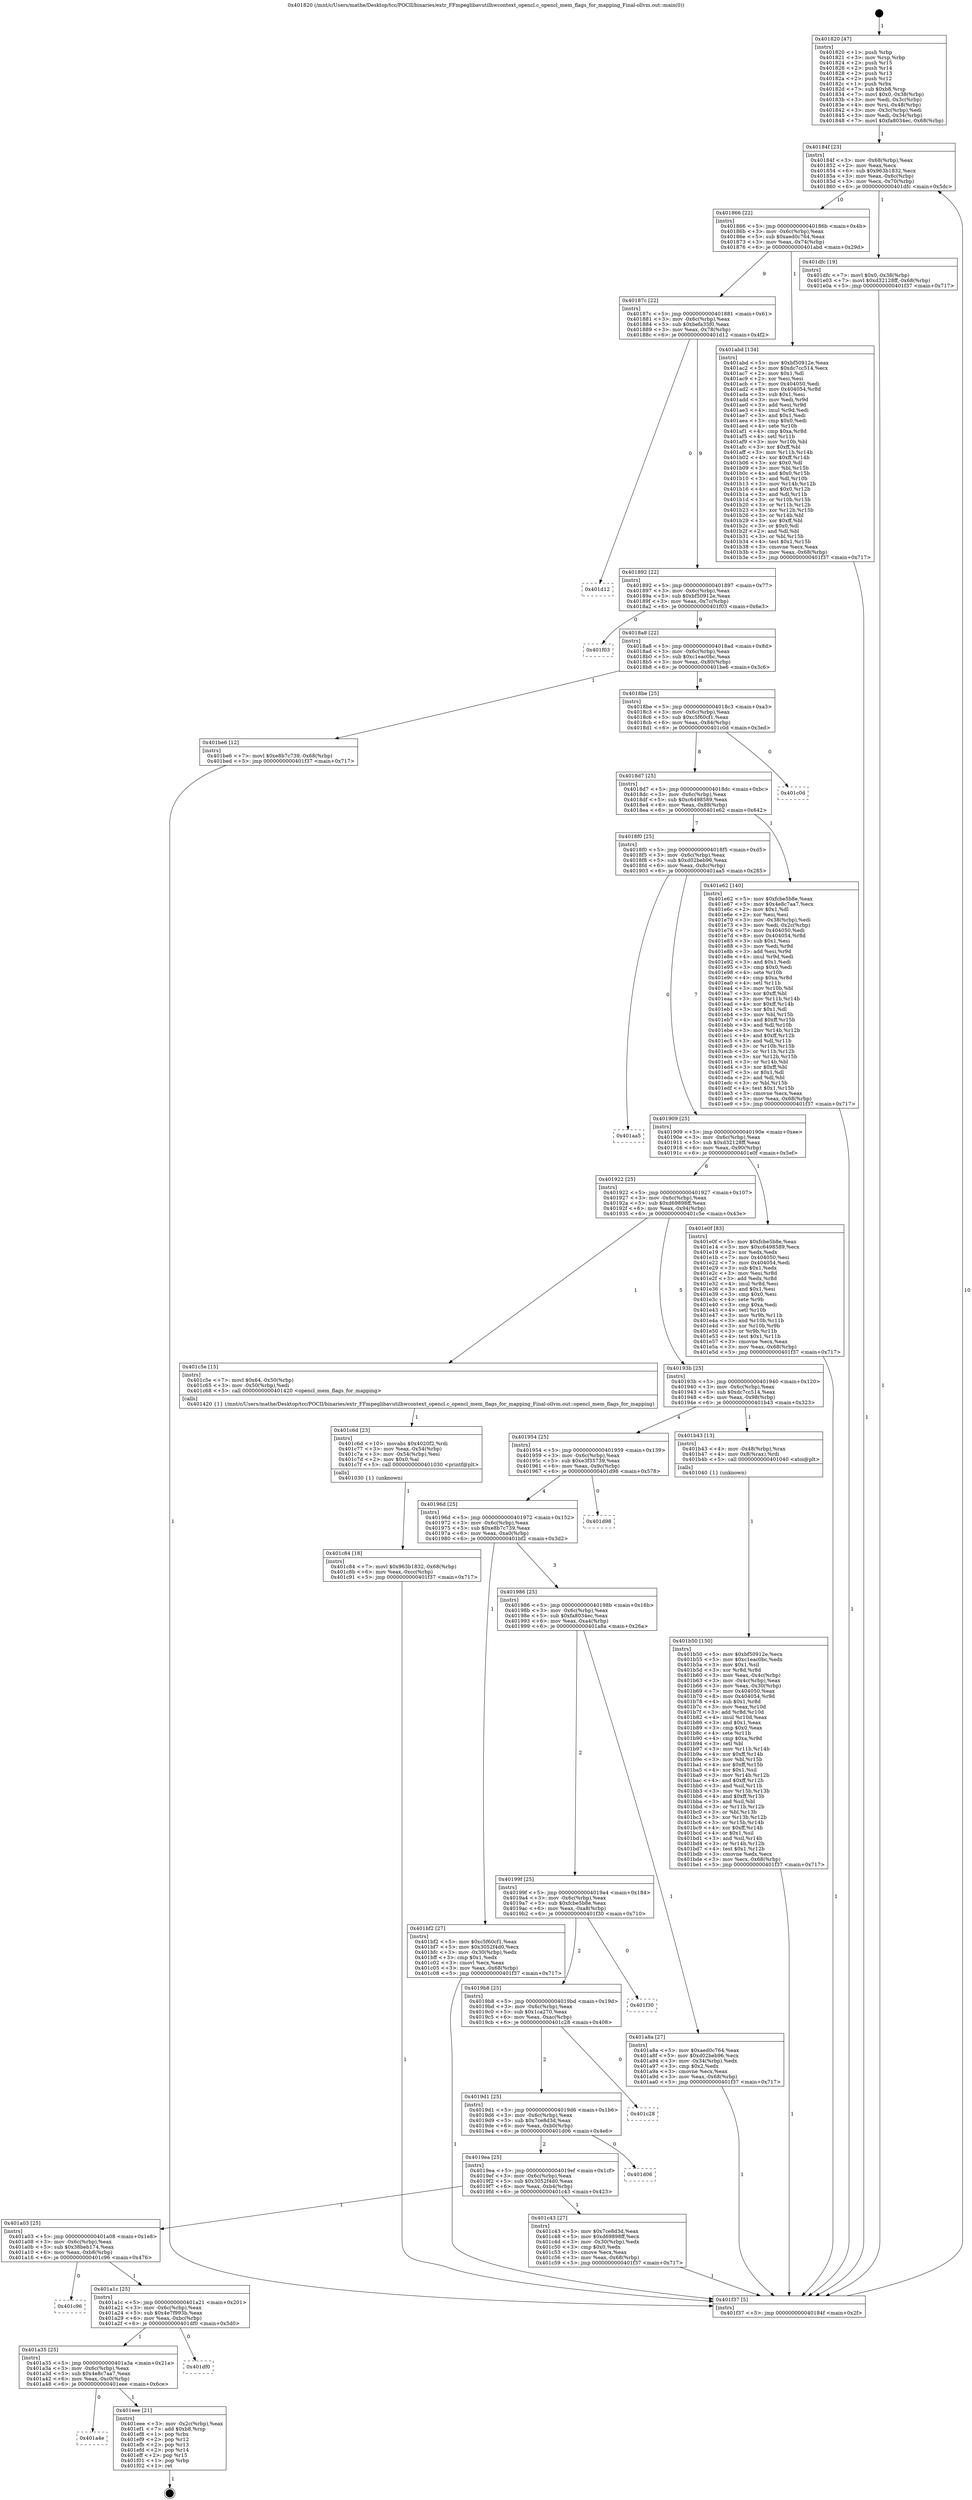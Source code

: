 digraph "0x401820" {
  label = "0x401820 (/mnt/c/Users/mathe/Desktop/tcc/POCII/binaries/extr_FFmpeglibavutilhwcontext_opencl.c_opencl_mem_flags_for_mapping_Final-ollvm.out::main(0))"
  labelloc = "t"
  node[shape=record]

  Entry [label="",width=0.3,height=0.3,shape=circle,fillcolor=black,style=filled]
  "0x40184f" [label="{
     0x40184f [23]\l
     | [instrs]\l
     &nbsp;&nbsp;0x40184f \<+3\>: mov -0x68(%rbp),%eax\l
     &nbsp;&nbsp;0x401852 \<+2\>: mov %eax,%ecx\l
     &nbsp;&nbsp;0x401854 \<+6\>: sub $0x963b1832,%ecx\l
     &nbsp;&nbsp;0x40185a \<+3\>: mov %eax,-0x6c(%rbp)\l
     &nbsp;&nbsp;0x40185d \<+3\>: mov %ecx,-0x70(%rbp)\l
     &nbsp;&nbsp;0x401860 \<+6\>: je 0000000000401dfc \<main+0x5dc\>\l
  }"]
  "0x401dfc" [label="{
     0x401dfc [19]\l
     | [instrs]\l
     &nbsp;&nbsp;0x401dfc \<+7\>: movl $0x0,-0x38(%rbp)\l
     &nbsp;&nbsp;0x401e03 \<+7\>: movl $0xd32128ff,-0x68(%rbp)\l
     &nbsp;&nbsp;0x401e0a \<+5\>: jmp 0000000000401f37 \<main+0x717\>\l
  }"]
  "0x401866" [label="{
     0x401866 [22]\l
     | [instrs]\l
     &nbsp;&nbsp;0x401866 \<+5\>: jmp 000000000040186b \<main+0x4b\>\l
     &nbsp;&nbsp;0x40186b \<+3\>: mov -0x6c(%rbp),%eax\l
     &nbsp;&nbsp;0x40186e \<+5\>: sub $0xaed0c764,%eax\l
     &nbsp;&nbsp;0x401873 \<+3\>: mov %eax,-0x74(%rbp)\l
     &nbsp;&nbsp;0x401876 \<+6\>: je 0000000000401abd \<main+0x29d\>\l
  }"]
  Exit [label="",width=0.3,height=0.3,shape=circle,fillcolor=black,style=filled,peripheries=2]
  "0x401abd" [label="{
     0x401abd [134]\l
     | [instrs]\l
     &nbsp;&nbsp;0x401abd \<+5\>: mov $0xbf50912e,%eax\l
     &nbsp;&nbsp;0x401ac2 \<+5\>: mov $0xdc7cc514,%ecx\l
     &nbsp;&nbsp;0x401ac7 \<+2\>: mov $0x1,%dl\l
     &nbsp;&nbsp;0x401ac9 \<+2\>: xor %esi,%esi\l
     &nbsp;&nbsp;0x401acb \<+7\>: mov 0x404050,%edi\l
     &nbsp;&nbsp;0x401ad2 \<+8\>: mov 0x404054,%r8d\l
     &nbsp;&nbsp;0x401ada \<+3\>: sub $0x1,%esi\l
     &nbsp;&nbsp;0x401add \<+3\>: mov %edi,%r9d\l
     &nbsp;&nbsp;0x401ae0 \<+3\>: add %esi,%r9d\l
     &nbsp;&nbsp;0x401ae3 \<+4\>: imul %r9d,%edi\l
     &nbsp;&nbsp;0x401ae7 \<+3\>: and $0x1,%edi\l
     &nbsp;&nbsp;0x401aea \<+3\>: cmp $0x0,%edi\l
     &nbsp;&nbsp;0x401aed \<+4\>: sete %r10b\l
     &nbsp;&nbsp;0x401af1 \<+4\>: cmp $0xa,%r8d\l
     &nbsp;&nbsp;0x401af5 \<+4\>: setl %r11b\l
     &nbsp;&nbsp;0x401af9 \<+3\>: mov %r10b,%bl\l
     &nbsp;&nbsp;0x401afc \<+3\>: xor $0xff,%bl\l
     &nbsp;&nbsp;0x401aff \<+3\>: mov %r11b,%r14b\l
     &nbsp;&nbsp;0x401b02 \<+4\>: xor $0xff,%r14b\l
     &nbsp;&nbsp;0x401b06 \<+3\>: xor $0x0,%dl\l
     &nbsp;&nbsp;0x401b09 \<+3\>: mov %bl,%r15b\l
     &nbsp;&nbsp;0x401b0c \<+4\>: and $0x0,%r15b\l
     &nbsp;&nbsp;0x401b10 \<+3\>: and %dl,%r10b\l
     &nbsp;&nbsp;0x401b13 \<+3\>: mov %r14b,%r12b\l
     &nbsp;&nbsp;0x401b16 \<+4\>: and $0x0,%r12b\l
     &nbsp;&nbsp;0x401b1a \<+3\>: and %dl,%r11b\l
     &nbsp;&nbsp;0x401b1d \<+3\>: or %r10b,%r15b\l
     &nbsp;&nbsp;0x401b20 \<+3\>: or %r11b,%r12b\l
     &nbsp;&nbsp;0x401b23 \<+3\>: xor %r12b,%r15b\l
     &nbsp;&nbsp;0x401b26 \<+3\>: or %r14b,%bl\l
     &nbsp;&nbsp;0x401b29 \<+3\>: xor $0xff,%bl\l
     &nbsp;&nbsp;0x401b2c \<+3\>: or $0x0,%dl\l
     &nbsp;&nbsp;0x401b2f \<+2\>: and %dl,%bl\l
     &nbsp;&nbsp;0x401b31 \<+3\>: or %bl,%r15b\l
     &nbsp;&nbsp;0x401b34 \<+4\>: test $0x1,%r15b\l
     &nbsp;&nbsp;0x401b38 \<+3\>: cmovne %ecx,%eax\l
     &nbsp;&nbsp;0x401b3b \<+3\>: mov %eax,-0x68(%rbp)\l
     &nbsp;&nbsp;0x401b3e \<+5\>: jmp 0000000000401f37 \<main+0x717\>\l
  }"]
  "0x40187c" [label="{
     0x40187c [22]\l
     | [instrs]\l
     &nbsp;&nbsp;0x40187c \<+5\>: jmp 0000000000401881 \<main+0x61\>\l
     &nbsp;&nbsp;0x401881 \<+3\>: mov -0x6c(%rbp),%eax\l
     &nbsp;&nbsp;0x401884 \<+5\>: sub $0xbefa35f0,%eax\l
     &nbsp;&nbsp;0x401889 \<+3\>: mov %eax,-0x78(%rbp)\l
     &nbsp;&nbsp;0x40188c \<+6\>: je 0000000000401d12 \<main+0x4f2\>\l
  }"]
  "0x401a4e" [label="{
     0x401a4e\l
  }", style=dashed]
  "0x401d12" [label="{
     0x401d12\l
  }", style=dashed]
  "0x401892" [label="{
     0x401892 [22]\l
     | [instrs]\l
     &nbsp;&nbsp;0x401892 \<+5\>: jmp 0000000000401897 \<main+0x77\>\l
     &nbsp;&nbsp;0x401897 \<+3\>: mov -0x6c(%rbp),%eax\l
     &nbsp;&nbsp;0x40189a \<+5\>: sub $0xbf50912e,%eax\l
     &nbsp;&nbsp;0x40189f \<+3\>: mov %eax,-0x7c(%rbp)\l
     &nbsp;&nbsp;0x4018a2 \<+6\>: je 0000000000401f03 \<main+0x6e3\>\l
  }"]
  "0x401eee" [label="{
     0x401eee [21]\l
     | [instrs]\l
     &nbsp;&nbsp;0x401eee \<+3\>: mov -0x2c(%rbp),%eax\l
     &nbsp;&nbsp;0x401ef1 \<+7\>: add $0xb8,%rsp\l
     &nbsp;&nbsp;0x401ef8 \<+1\>: pop %rbx\l
     &nbsp;&nbsp;0x401ef9 \<+2\>: pop %r12\l
     &nbsp;&nbsp;0x401efb \<+2\>: pop %r13\l
     &nbsp;&nbsp;0x401efd \<+2\>: pop %r14\l
     &nbsp;&nbsp;0x401eff \<+2\>: pop %r15\l
     &nbsp;&nbsp;0x401f01 \<+1\>: pop %rbp\l
     &nbsp;&nbsp;0x401f02 \<+1\>: ret\l
  }"]
  "0x401f03" [label="{
     0x401f03\l
  }", style=dashed]
  "0x4018a8" [label="{
     0x4018a8 [22]\l
     | [instrs]\l
     &nbsp;&nbsp;0x4018a8 \<+5\>: jmp 00000000004018ad \<main+0x8d\>\l
     &nbsp;&nbsp;0x4018ad \<+3\>: mov -0x6c(%rbp),%eax\l
     &nbsp;&nbsp;0x4018b0 \<+5\>: sub $0xc1eac0bc,%eax\l
     &nbsp;&nbsp;0x4018b5 \<+3\>: mov %eax,-0x80(%rbp)\l
     &nbsp;&nbsp;0x4018b8 \<+6\>: je 0000000000401be6 \<main+0x3c6\>\l
  }"]
  "0x401a35" [label="{
     0x401a35 [25]\l
     | [instrs]\l
     &nbsp;&nbsp;0x401a35 \<+5\>: jmp 0000000000401a3a \<main+0x21a\>\l
     &nbsp;&nbsp;0x401a3a \<+3\>: mov -0x6c(%rbp),%eax\l
     &nbsp;&nbsp;0x401a3d \<+5\>: sub $0x4e8c7aa7,%eax\l
     &nbsp;&nbsp;0x401a42 \<+6\>: mov %eax,-0xc0(%rbp)\l
     &nbsp;&nbsp;0x401a48 \<+6\>: je 0000000000401eee \<main+0x6ce\>\l
  }"]
  "0x401be6" [label="{
     0x401be6 [12]\l
     | [instrs]\l
     &nbsp;&nbsp;0x401be6 \<+7\>: movl $0xe8b7c739,-0x68(%rbp)\l
     &nbsp;&nbsp;0x401bed \<+5\>: jmp 0000000000401f37 \<main+0x717\>\l
  }"]
  "0x4018be" [label="{
     0x4018be [25]\l
     | [instrs]\l
     &nbsp;&nbsp;0x4018be \<+5\>: jmp 00000000004018c3 \<main+0xa3\>\l
     &nbsp;&nbsp;0x4018c3 \<+3\>: mov -0x6c(%rbp),%eax\l
     &nbsp;&nbsp;0x4018c6 \<+5\>: sub $0xc5f60cf1,%eax\l
     &nbsp;&nbsp;0x4018cb \<+6\>: mov %eax,-0x84(%rbp)\l
     &nbsp;&nbsp;0x4018d1 \<+6\>: je 0000000000401c0d \<main+0x3ed\>\l
  }"]
  "0x401df0" [label="{
     0x401df0\l
  }", style=dashed]
  "0x401c0d" [label="{
     0x401c0d\l
  }", style=dashed]
  "0x4018d7" [label="{
     0x4018d7 [25]\l
     | [instrs]\l
     &nbsp;&nbsp;0x4018d7 \<+5\>: jmp 00000000004018dc \<main+0xbc\>\l
     &nbsp;&nbsp;0x4018dc \<+3\>: mov -0x6c(%rbp),%eax\l
     &nbsp;&nbsp;0x4018df \<+5\>: sub $0xc6498589,%eax\l
     &nbsp;&nbsp;0x4018e4 \<+6\>: mov %eax,-0x88(%rbp)\l
     &nbsp;&nbsp;0x4018ea \<+6\>: je 0000000000401e62 \<main+0x642\>\l
  }"]
  "0x401a1c" [label="{
     0x401a1c [25]\l
     | [instrs]\l
     &nbsp;&nbsp;0x401a1c \<+5\>: jmp 0000000000401a21 \<main+0x201\>\l
     &nbsp;&nbsp;0x401a21 \<+3\>: mov -0x6c(%rbp),%eax\l
     &nbsp;&nbsp;0x401a24 \<+5\>: sub $0x4e7f993b,%eax\l
     &nbsp;&nbsp;0x401a29 \<+6\>: mov %eax,-0xbc(%rbp)\l
     &nbsp;&nbsp;0x401a2f \<+6\>: je 0000000000401df0 \<main+0x5d0\>\l
  }"]
  "0x401e62" [label="{
     0x401e62 [140]\l
     | [instrs]\l
     &nbsp;&nbsp;0x401e62 \<+5\>: mov $0xfcbe5b8e,%eax\l
     &nbsp;&nbsp;0x401e67 \<+5\>: mov $0x4e8c7aa7,%ecx\l
     &nbsp;&nbsp;0x401e6c \<+2\>: mov $0x1,%dl\l
     &nbsp;&nbsp;0x401e6e \<+2\>: xor %esi,%esi\l
     &nbsp;&nbsp;0x401e70 \<+3\>: mov -0x38(%rbp),%edi\l
     &nbsp;&nbsp;0x401e73 \<+3\>: mov %edi,-0x2c(%rbp)\l
     &nbsp;&nbsp;0x401e76 \<+7\>: mov 0x404050,%edi\l
     &nbsp;&nbsp;0x401e7d \<+8\>: mov 0x404054,%r8d\l
     &nbsp;&nbsp;0x401e85 \<+3\>: sub $0x1,%esi\l
     &nbsp;&nbsp;0x401e88 \<+3\>: mov %edi,%r9d\l
     &nbsp;&nbsp;0x401e8b \<+3\>: add %esi,%r9d\l
     &nbsp;&nbsp;0x401e8e \<+4\>: imul %r9d,%edi\l
     &nbsp;&nbsp;0x401e92 \<+3\>: and $0x1,%edi\l
     &nbsp;&nbsp;0x401e95 \<+3\>: cmp $0x0,%edi\l
     &nbsp;&nbsp;0x401e98 \<+4\>: sete %r10b\l
     &nbsp;&nbsp;0x401e9c \<+4\>: cmp $0xa,%r8d\l
     &nbsp;&nbsp;0x401ea0 \<+4\>: setl %r11b\l
     &nbsp;&nbsp;0x401ea4 \<+3\>: mov %r10b,%bl\l
     &nbsp;&nbsp;0x401ea7 \<+3\>: xor $0xff,%bl\l
     &nbsp;&nbsp;0x401eaa \<+3\>: mov %r11b,%r14b\l
     &nbsp;&nbsp;0x401ead \<+4\>: xor $0xff,%r14b\l
     &nbsp;&nbsp;0x401eb1 \<+3\>: xor $0x1,%dl\l
     &nbsp;&nbsp;0x401eb4 \<+3\>: mov %bl,%r15b\l
     &nbsp;&nbsp;0x401eb7 \<+4\>: and $0xff,%r15b\l
     &nbsp;&nbsp;0x401ebb \<+3\>: and %dl,%r10b\l
     &nbsp;&nbsp;0x401ebe \<+3\>: mov %r14b,%r12b\l
     &nbsp;&nbsp;0x401ec1 \<+4\>: and $0xff,%r12b\l
     &nbsp;&nbsp;0x401ec5 \<+3\>: and %dl,%r11b\l
     &nbsp;&nbsp;0x401ec8 \<+3\>: or %r10b,%r15b\l
     &nbsp;&nbsp;0x401ecb \<+3\>: or %r11b,%r12b\l
     &nbsp;&nbsp;0x401ece \<+3\>: xor %r12b,%r15b\l
     &nbsp;&nbsp;0x401ed1 \<+3\>: or %r14b,%bl\l
     &nbsp;&nbsp;0x401ed4 \<+3\>: xor $0xff,%bl\l
     &nbsp;&nbsp;0x401ed7 \<+3\>: or $0x1,%dl\l
     &nbsp;&nbsp;0x401eda \<+2\>: and %dl,%bl\l
     &nbsp;&nbsp;0x401edc \<+3\>: or %bl,%r15b\l
     &nbsp;&nbsp;0x401edf \<+4\>: test $0x1,%r15b\l
     &nbsp;&nbsp;0x401ee3 \<+3\>: cmovne %ecx,%eax\l
     &nbsp;&nbsp;0x401ee6 \<+3\>: mov %eax,-0x68(%rbp)\l
     &nbsp;&nbsp;0x401ee9 \<+5\>: jmp 0000000000401f37 \<main+0x717\>\l
  }"]
  "0x4018f0" [label="{
     0x4018f0 [25]\l
     | [instrs]\l
     &nbsp;&nbsp;0x4018f0 \<+5\>: jmp 00000000004018f5 \<main+0xd5\>\l
     &nbsp;&nbsp;0x4018f5 \<+3\>: mov -0x6c(%rbp),%eax\l
     &nbsp;&nbsp;0x4018f8 \<+5\>: sub $0xd02beb96,%eax\l
     &nbsp;&nbsp;0x4018fd \<+6\>: mov %eax,-0x8c(%rbp)\l
     &nbsp;&nbsp;0x401903 \<+6\>: je 0000000000401aa5 \<main+0x285\>\l
  }"]
  "0x401c96" [label="{
     0x401c96\l
  }", style=dashed]
  "0x401aa5" [label="{
     0x401aa5\l
  }", style=dashed]
  "0x401909" [label="{
     0x401909 [25]\l
     | [instrs]\l
     &nbsp;&nbsp;0x401909 \<+5\>: jmp 000000000040190e \<main+0xee\>\l
     &nbsp;&nbsp;0x40190e \<+3\>: mov -0x6c(%rbp),%eax\l
     &nbsp;&nbsp;0x401911 \<+5\>: sub $0xd32128ff,%eax\l
     &nbsp;&nbsp;0x401916 \<+6\>: mov %eax,-0x90(%rbp)\l
     &nbsp;&nbsp;0x40191c \<+6\>: je 0000000000401e0f \<main+0x5ef\>\l
  }"]
  "0x401c84" [label="{
     0x401c84 [18]\l
     | [instrs]\l
     &nbsp;&nbsp;0x401c84 \<+7\>: movl $0x963b1832,-0x68(%rbp)\l
     &nbsp;&nbsp;0x401c8b \<+6\>: mov %eax,-0xcc(%rbp)\l
     &nbsp;&nbsp;0x401c91 \<+5\>: jmp 0000000000401f37 \<main+0x717\>\l
  }"]
  "0x401e0f" [label="{
     0x401e0f [83]\l
     | [instrs]\l
     &nbsp;&nbsp;0x401e0f \<+5\>: mov $0xfcbe5b8e,%eax\l
     &nbsp;&nbsp;0x401e14 \<+5\>: mov $0xc6498589,%ecx\l
     &nbsp;&nbsp;0x401e19 \<+2\>: xor %edx,%edx\l
     &nbsp;&nbsp;0x401e1b \<+7\>: mov 0x404050,%esi\l
     &nbsp;&nbsp;0x401e22 \<+7\>: mov 0x404054,%edi\l
     &nbsp;&nbsp;0x401e29 \<+3\>: sub $0x1,%edx\l
     &nbsp;&nbsp;0x401e2c \<+3\>: mov %esi,%r8d\l
     &nbsp;&nbsp;0x401e2f \<+3\>: add %edx,%r8d\l
     &nbsp;&nbsp;0x401e32 \<+4\>: imul %r8d,%esi\l
     &nbsp;&nbsp;0x401e36 \<+3\>: and $0x1,%esi\l
     &nbsp;&nbsp;0x401e39 \<+3\>: cmp $0x0,%esi\l
     &nbsp;&nbsp;0x401e3c \<+4\>: sete %r9b\l
     &nbsp;&nbsp;0x401e40 \<+3\>: cmp $0xa,%edi\l
     &nbsp;&nbsp;0x401e43 \<+4\>: setl %r10b\l
     &nbsp;&nbsp;0x401e47 \<+3\>: mov %r9b,%r11b\l
     &nbsp;&nbsp;0x401e4a \<+3\>: and %r10b,%r11b\l
     &nbsp;&nbsp;0x401e4d \<+3\>: xor %r10b,%r9b\l
     &nbsp;&nbsp;0x401e50 \<+3\>: or %r9b,%r11b\l
     &nbsp;&nbsp;0x401e53 \<+4\>: test $0x1,%r11b\l
     &nbsp;&nbsp;0x401e57 \<+3\>: cmovne %ecx,%eax\l
     &nbsp;&nbsp;0x401e5a \<+3\>: mov %eax,-0x68(%rbp)\l
     &nbsp;&nbsp;0x401e5d \<+5\>: jmp 0000000000401f37 \<main+0x717\>\l
  }"]
  "0x401922" [label="{
     0x401922 [25]\l
     | [instrs]\l
     &nbsp;&nbsp;0x401922 \<+5\>: jmp 0000000000401927 \<main+0x107\>\l
     &nbsp;&nbsp;0x401927 \<+3\>: mov -0x6c(%rbp),%eax\l
     &nbsp;&nbsp;0x40192a \<+5\>: sub $0xd69898ff,%eax\l
     &nbsp;&nbsp;0x40192f \<+6\>: mov %eax,-0x94(%rbp)\l
     &nbsp;&nbsp;0x401935 \<+6\>: je 0000000000401c5e \<main+0x43e\>\l
  }"]
  "0x401c6d" [label="{
     0x401c6d [23]\l
     | [instrs]\l
     &nbsp;&nbsp;0x401c6d \<+10\>: movabs $0x4020f2,%rdi\l
     &nbsp;&nbsp;0x401c77 \<+3\>: mov %eax,-0x54(%rbp)\l
     &nbsp;&nbsp;0x401c7a \<+3\>: mov -0x54(%rbp),%esi\l
     &nbsp;&nbsp;0x401c7d \<+2\>: mov $0x0,%al\l
     &nbsp;&nbsp;0x401c7f \<+5\>: call 0000000000401030 \<printf@plt\>\l
     | [calls]\l
     &nbsp;&nbsp;0x401030 \{1\} (unknown)\l
  }"]
  "0x401c5e" [label="{
     0x401c5e [15]\l
     | [instrs]\l
     &nbsp;&nbsp;0x401c5e \<+7\>: movl $0x64,-0x50(%rbp)\l
     &nbsp;&nbsp;0x401c65 \<+3\>: mov -0x50(%rbp),%edi\l
     &nbsp;&nbsp;0x401c68 \<+5\>: call 0000000000401420 \<opencl_mem_flags_for_mapping\>\l
     | [calls]\l
     &nbsp;&nbsp;0x401420 \{1\} (/mnt/c/Users/mathe/Desktop/tcc/POCII/binaries/extr_FFmpeglibavutilhwcontext_opencl.c_opencl_mem_flags_for_mapping_Final-ollvm.out::opencl_mem_flags_for_mapping)\l
  }"]
  "0x40193b" [label="{
     0x40193b [25]\l
     | [instrs]\l
     &nbsp;&nbsp;0x40193b \<+5\>: jmp 0000000000401940 \<main+0x120\>\l
     &nbsp;&nbsp;0x401940 \<+3\>: mov -0x6c(%rbp),%eax\l
     &nbsp;&nbsp;0x401943 \<+5\>: sub $0xdc7cc514,%eax\l
     &nbsp;&nbsp;0x401948 \<+6\>: mov %eax,-0x98(%rbp)\l
     &nbsp;&nbsp;0x40194e \<+6\>: je 0000000000401b43 \<main+0x323\>\l
  }"]
  "0x401a03" [label="{
     0x401a03 [25]\l
     | [instrs]\l
     &nbsp;&nbsp;0x401a03 \<+5\>: jmp 0000000000401a08 \<main+0x1e8\>\l
     &nbsp;&nbsp;0x401a08 \<+3\>: mov -0x6c(%rbp),%eax\l
     &nbsp;&nbsp;0x401a0b \<+5\>: sub $0x38beb174,%eax\l
     &nbsp;&nbsp;0x401a10 \<+6\>: mov %eax,-0xb8(%rbp)\l
     &nbsp;&nbsp;0x401a16 \<+6\>: je 0000000000401c96 \<main+0x476\>\l
  }"]
  "0x401b43" [label="{
     0x401b43 [13]\l
     | [instrs]\l
     &nbsp;&nbsp;0x401b43 \<+4\>: mov -0x48(%rbp),%rax\l
     &nbsp;&nbsp;0x401b47 \<+4\>: mov 0x8(%rax),%rdi\l
     &nbsp;&nbsp;0x401b4b \<+5\>: call 0000000000401040 \<atoi@plt\>\l
     | [calls]\l
     &nbsp;&nbsp;0x401040 \{1\} (unknown)\l
  }"]
  "0x401954" [label="{
     0x401954 [25]\l
     | [instrs]\l
     &nbsp;&nbsp;0x401954 \<+5\>: jmp 0000000000401959 \<main+0x139\>\l
     &nbsp;&nbsp;0x401959 \<+3\>: mov -0x6c(%rbp),%eax\l
     &nbsp;&nbsp;0x40195c \<+5\>: sub $0xe3f35739,%eax\l
     &nbsp;&nbsp;0x401961 \<+6\>: mov %eax,-0x9c(%rbp)\l
     &nbsp;&nbsp;0x401967 \<+6\>: je 0000000000401d98 \<main+0x578\>\l
  }"]
  "0x401c43" [label="{
     0x401c43 [27]\l
     | [instrs]\l
     &nbsp;&nbsp;0x401c43 \<+5\>: mov $0x7ce8d3d,%eax\l
     &nbsp;&nbsp;0x401c48 \<+5\>: mov $0xd69898ff,%ecx\l
     &nbsp;&nbsp;0x401c4d \<+3\>: mov -0x30(%rbp),%edx\l
     &nbsp;&nbsp;0x401c50 \<+3\>: cmp $0x0,%edx\l
     &nbsp;&nbsp;0x401c53 \<+3\>: cmove %ecx,%eax\l
     &nbsp;&nbsp;0x401c56 \<+3\>: mov %eax,-0x68(%rbp)\l
     &nbsp;&nbsp;0x401c59 \<+5\>: jmp 0000000000401f37 \<main+0x717\>\l
  }"]
  "0x401d98" [label="{
     0x401d98\l
  }", style=dashed]
  "0x40196d" [label="{
     0x40196d [25]\l
     | [instrs]\l
     &nbsp;&nbsp;0x40196d \<+5\>: jmp 0000000000401972 \<main+0x152\>\l
     &nbsp;&nbsp;0x401972 \<+3\>: mov -0x6c(%rbp),%eax\l
     &nbsp;&nbsp;0x401975 \<+5\>: sub $0xe8b7c739,%eax\l
     &nbsp;&nbsp;0x40197a \<+6\>: mov %eax,-0xa0(%rbp)\l
     &nbsp;&nbsp;0x401980 \<+6\>: je 0000000000401bf2 \<main+0x3d2\>\l
  }"]
  "0x4019ea" [label="{
     0x4019ea [25]\l
     | [instrs]\l
     &nbsp;&nbsp;0x4019ea \<+5\>: jmp 00000000004019ef \<main+0x1cf\>\l
     &nbsp;&nbsp;0x4019ef \<+3\>: mov -0x6c(%rbp),%eax\l
     &nbsp;&nbsp;0x4019f2 \<+5\>: sub $0x3052f4d0,%eax\l
     &nbsp;&nbsp;0x4019f7 \<+6\>: mov %eax,-0xb4(%rbp)\l
     &nbsp;&nbsp;0x4019fd \<+6\>: je 0000000000401c43 \<main+0x423\>\l
  }"]
  "0x401bf2" [label="{
     0x401bf2 [27]\l
     | [instrs]\l
     &nbsp;&nbsp;0x401bf2 \<+5\>: mov $0xc5f60cf1,%eax\l
     &nbsp;&nbsp;0x401bf7 \<+5\>: mov $0x3052f4d0,%ecx\l
     &nbsp;&nbsp;0x401bfc \<+3\>: mov -0x30(%rbp),%edx\l
     &nbsp;&nbsp;0x401bff \<+3\>: cmp $0x1,%edx\l
     &nbsp;&nbsp;0x401c02 \<+3\>: cmovl %ecx,%eax\l
     &nbsp;&nbsp;0x401c05 \<+3\>: mov %eax,-0x68(%rbp)\l
     &nbsp;&nbsp;0x401c08 \<+5\>: jmp 0000000000401f37 \<main+0x717\>\l
  }"]
  "0x401986" [label="{
     0x401986 [25]\l
     | [instrs]\l
     &nbsp;&nbsp;0x401986 \<+5\>: jmp 000000000040198b \<main+0x16b\>\l
     &nbsp;&nbsp;0x40198b \<+3\>: mov -0x6c(%rbp),%eax\l
     &nbsp;&nbsp;0x40198e \<+5\>: sub $0xfa8034ec,%eax\l
     &nbsp;&nbsp;0x401993 \<+6\>: mov %eax,-0xa4(%rbp)\l
     &nbsp;&nbsp;0x401999 \<+6\>: je 0000000000401a8a \<main+0x26a\>\l
  }"]
  "0x401d06" [label="{
     0x401d06\l
  }", style=dashed]
  "0x401a8a" [label="{
     0x401a8a [27]\l
     | [instrs]\l
     &nbsp;&nbsp;0x401a8a \<+5\>: mov $0xaed0c764,%eax\l
     &nbsp;&nbsp;0x401a8f \<+5\>: mov $0xd02beb96,%ecx\l
     &nbsp;&nbsp;0x401a94 \<+3\>: mov -0x34(%rbp),%edx\l
     &nbsp;&nbsp;0x401a97 \<+3\>: cmp $0x2,%edx\l
     &nbsp;&nbsp;0x401a9a \<+3\>: cmovne %ecx,%eax\l
     &nbsp;&nbsp;0x401a9d \<+3\>: mov %eax,-0x68(%rbp)\l
     &nbsp;&nbsp;0x401aa0 \<+5\>: jmp 0000000000401f37 \<main+0x717\>\l
  }"]
  "0x40199f" [label="{
     0x40199f [25]\l
     | [instrs]\l
     &nbsp;&nbsp;0x40199f \<+5\>: jmp 00000000004019a4 \<main+0x184\>\l
     &nbsp;&nbsp;0x4019a4 \<+3\>: mov -0x6c(%rbp),%eax\l
     &nbsp;&nbsp;0x4019a7 \<+5\>: sub $0xfcbe5b8e,%eax\l
     &nbsp;&nbsp;0x4019ac \<+6\>: mov %eax,-0xa8(%rbp)\l
     &nbsp;&nbsp;0x4019b2 \<+6\>: je 0000000000401f30 \<main+0x710\>\l
  }"]
  "0x401f37" [label="{
     0x401f37 [5]\l
     | [instrs]\l
     &nbsp;&nbsp;0x401f37 \<+5\>: jmp 000000000040184f \<main+0x2f\>\l
  }"]
  "0x401820" [label="{
     0x401820 [47]\l
     | [instrs]\l
     &nbsp;&nbsp;0x401820 \<+1\>: push %rbp\l
     &nbsp;&nbsp;0x401821 \<+3\>: mov %rsp,%rbp\l
     &nbsp;&nbsp;0x401824 \<+2\>: push %r15\l
     &nbsp;&nbsp;0x401826 \<+2\>: push %r14\l
     &nbsp;&nbsp;0x401828 \<+2\>: push %r13\l
     &nbsp;&nbsp;0x40182a \<+2\>: push %r12\l
     &nbsp;&nbsp;0x40182c \<+1\>: push %rbx\l
     &nbsp;&nbsp;0x40182d \<+7\>: sub $0xb8,%rsp\l
     &nbsp;&nbsp;0x401834 \<+7\>: movl $0x0,-0x38(%rbp)\l
     &nbsp;&nbsp;0x40183b \<+3\>: mov %edi,-0x3c(%rbp)\l
     &nbsp;&nbsp;0x40183e \<+4\>: mov %rsi,-0x48(%rbp)\l
     &nbsp;&nbsp;0x401842 \<+3\>: mov -0x3c(%rbp),%edi\l
     &nbsp;&nbsp;0x401845 \<+3\>: mov %edi,-0x34(%rbp)\l
     &nbsp;&nbsp;0x401848 \<+7\>: movl $0xfa8034ec,-0x68(%rbp)\l
  }"]
  "0x401b50" [label="{
     0x401b50 [150]\l
     | [instrs]\l
     &nbsp;&nbsp;0x401b50 \<+5\>: mov $0xbf50912e,%ecx\l
     &nbsp;&nbsp;0x401b55 \<+5\>: mov $0xc1eac0bc,%edx\l
     &nbsp;&nbsp;0x401b5a \<+3\>: mov $0x1,%sil\l
     &nbsp;&nbsp;0x401b5d \<+3\>: xor %r8d,%r8d\l
     &nbsp;&nbsp;0x401b60 \<+3\>: mov %eax,-0x4c(%rbp)\l
     &nbsp;&nbsp;0x401b63 \<+3\>: mov -0x4c(%rbp),%eax\l
     &nbsp;&nbsp;0x401b66 \<+3\>: mov %eax,-0x30(%rbp)\l
     &nbsp;&nbsp;0x401b69 \<+7\>: mov 0x404050,%eax\l
     &nbsp;&nbsp;0x401b70 \<+8\>: mov 0x404054,%r9d\l
     &nbsp;&nbsp;0x401b78 \<+4\>: sub $0x1,%r8d\l
     &nbsp;&nbsp;0x401b7c \<+3\>: mov %eax,%r10d\l
     &nbsp;&nbsp;0x401b7f \<+3\>: add %r8d,%r10d\l
     &nbsp;&nbsp;0x401b82 \<+4\>: imul %r10d,%eax\l
     &nbsp;&nbsp;0x401b86 \<+3\>: and $0x1,%eax\l
     &nbsp;&nbsp;0x401b89 \<+3\>: cmp $0x0,%eax\l
     &nbsp;&nbsp;0x401b8c \<+4\>: sete %r11b\l
     &nbsp;&nbsp;0x401b90 \<+4\>: cmp $0xa,%r9d\l
     &nbsp;&nbsp;0x401b94 \<+3\>: setl %bl\l
     &nbsp;&nbsp;0x401b97 \<+3\>: mov %r11b,%r14b\l
     &nbsp;&nbsp;0x401b9a \<+4\>: xor $0xff,%r14b\l
     &nbsp;&nbsp;0x401b9e \<+3\>: mov %bl,%r15b\l
     &nbsp;&nbsp;0x401ba1 \<+4\>: xor $0xff,%r15b\l
     &nbsp;&nbsp;0x401ba5 \<+4\>: xor $0x1,%sil\l
     &nbsp;&nbsp;0x401ba9 \<+3\>: mov %r14b,%r12b\l
     &nbsp;&nbsp;0x401bac \<+4\>: and $0xff,%r12b\l
     &nbsp;&nbsp;0x401bb0 \<+3\>: and %sil,%r11b\l
     &nbsp;&nbsp;0x401bb3 \<+3\>: mov %r15b,%r13b\l
     &nbsp;&nbsp;0x401bb6 \<+4\>: and $0xff,%r13b\l
     &nbsp;&nbsp;0x401bba \<+3\>: and %sil,%bl\l
     &nbsp;&nbsp;0x401bbd \<+3\>: or %r11b,%r12b\l
     &nbsp;&nbsp;0x401bc0 \<+3\>: or %bl,%r13b\l
     &nbsp;&nbsp;0x401bc3 \<+3\>: xor %r13b,%r12b\l
     &nbsp;&nbsp;0x401bc6 \<+3\>: or %r15b,%r14b\l
     &nbsp;&nbsp;0x401bc9 \<+4\>: xor $0xff,%r14b\l
     &nbsp;&nbsp;0x401bcd \<+4\>: or $0x1,%sil\l
     &nbsp;&nbsp;0x401bd1 \<+3\>: and %sil,%r14b\l
     &nbsp;&nbsp;0x401bd4 \<+3\>: or %r14b,%r12b\l
     &nbsp;&nbsp;0x401bd7 \<+4\>: test $0x1,%r12b\l
     &nbsp;&nbsp;0x401bdb \<+3\>: cmovne %edx,%ecx\l
     &nbsp;&nbsp;0x401bde \<+3\>: mov %ecx,-0x68(%rbp)\l
     &nbsp;&nbsp;0x401be1 \<+5\>: jmp 0000000000401f37 \<main+0x717\>\l
  }"]
  "0x4019d1" [label="{
     0x4019d1 [25]\l
     | [instrs]\l
     &nbsp;&nbsp;0x4019d1 \<+5\>: jmp 00000000004019d6 \<main+0x1b6\>\l
     &nbsp;&nbsp;0x4019d6 \<+3\>: mov -0x6c(%rbp),%eax\l
     &nbsp;&nbsp;0x4019d9 \<+5\>: sub $0x7ce8d3d,%eax\l
     &nbsp;&nbsp;0x4019de \<+6\>: mov %eax,-0xb0(%rbp)\l
     &nbsp;&nbsp;0x4019e4 \<+6\>: je 0000000000401d06 \<main+0x4e6\>\l
  }"]
  "0x401f30" [label="{
     0x401f30\l
  }", style=dashed]
  "0x4019b8" [label="{
     0x4019b8 [25]\l
     | [instrs]\l
     &nbsp;&nbsp;0x4019b8 \<+5\>: jmp 00000000004019bd \<main+0x19d\>\l
     &nbsp;&nbsp;0x4019bd \<+3\>: mov -0x6c(%rbp),%eax\l
     &nbsp;&nbsp;0x4019c0 \<+5\>: sub $0x1ca270,%eax\l
     &nbsp;&nbsp;0x4019c5 \<+6\>: mov %eax,-0xac(%rbp)\l
     &nbsp;&nbsp;0x4019cb \<+6\>: je 0000000000401c28 \<main+0x408\>\l
  }"]
  "0x401c28" [label="{
     0x401c28\l
  }", style=dashed]
  Entry -> "0x401820" [label=" 1"]
  "0x40184f" -> "0x401dfc" [label=" 1"]
  "0x40184f" -> "0x401866" [label=" 10"]
  "0x401eee" -> Exit [label=" 1"]
  "0x401866" -> "0x401abd" [label=" 1"]
  "0x401866" -> "0x40187c" [label=" 9"]
  "0x401a35" -> "0x401a4e" [label=" 0"]
  "0x40187c" -> "0x401d12" [label=" 0"]
  "0x40187c" -> "0x401892" [label=" 9"]
  "0x401a35" -> "0x401eee" [label=" 1"]
  "0x401892" -> "0x401f03" [label=" 0"]
  "0x401892" -> "0x4018a8" [label=" 9"]
  "0x401a1c" -> "0x401a35" [label=" 1"]
  "0x4018a8" -> "0x401be6" [label=" 1"]
  "0x4018a8" -> "0x4018be" [label=" 8"]
  "0x401a1c" -> "0x401df0" [label=" 0"]
  "0x4018be" -> "0x401c0d" [label=" 0"]
  "0x4018be" -> "0x4018d7" [label=" 8"]
  "0x401a03" -> "0x401a1c" [label=" 1"]
  "0x4018d7" -> "0x401e62" [label=" 1"]
  "0x4018d7" -> "0x4018f0" [label=" 7"]
  "0x401a03" -> "0x401c96" [label=" 0"]
  "0x4018f0" -> "0x401aa5" [label=" 0"]
  "0x4018f0" -> "0x401909" [label=" 7"]
  "0x401e62" -> "0x401f37" [label=" 1"]
  "0x401909" -> "0x401e0f" [label=" 1"]
  "0x401909" -> "0x401922" [label=" 6"]
  "0x401e0f" -> "0x401f37" [label=" 1"]
  "0x401922" -> "0x401c5e" [label=" 1"]
  "0x401922" -> "0x40193b" [label=" 5"]
  "0x401dfc" -> "0x401f37" [label=" 1"]
  "0x40193b" -> "0x401b43" [label=" 1"]
  "0x40193b" -> "0x401954" [label=" 4"]
  "0x401c84" -> "0x401f37" [label=" 1"]
  "0x401954" -> "0x401d98" [label=" 0"]
  "0x401954" -> "0x40196d" [label=" 4"]
  "0x401c6d" -> "0x401c84" [label=" 1"]
  "0x40196d" -> "0x401bf2" [label=" 1"]
  "0x40196d" -> "0x401986" [label=" 3"]
  "0x401c43" -> "0x401f37" [label=" 1"]
  "0x401986" -> "0x401a8a" [label=" 1"]
  "0x401986" -> "0x40199f" [label=" 2"]
  "0x401a8a" -> "0x401f37" [label=" 1"]
  "0x401820" -> "0x40184f" [label=" 1"]
  "0x401f37" -> "0x40184f" [label=" 10"]
  "0x401abd" -> "0x401f37" [label=" 1"]
  "0x401b43" -> "0x401b50" [label=" 1"]
  "0x401b50" -> "0x401f37" [label=" 1"]
  "0x401be6" -> "0x401f37" [label=" 1"]
  "0x401bf2" -> "0x401f37" [label=" 1"]
  "0x4019ea" -> "0x401a03" [label=" 1"]
  "0x40199f" -> "0x401f30" [label=" 0"]
  "0x40199f" -> "0x4019b8" [label=" 2"]
  "0x401c5e" -> "0x401c6d" [label=" 1"]
  "0x4019b8" -> "0x401c28" [label=" 0"]
  "0x4019b8" -> "0x4019d1" [label=" 2"]
  "0x4019ea" -> "0x401c43" [label=" 1"]
  "0x4019d1" -> "0x401d06" [label=" 0"]
  "0x4019d1" -> "0x4019ea" [label=" 2"]
}

